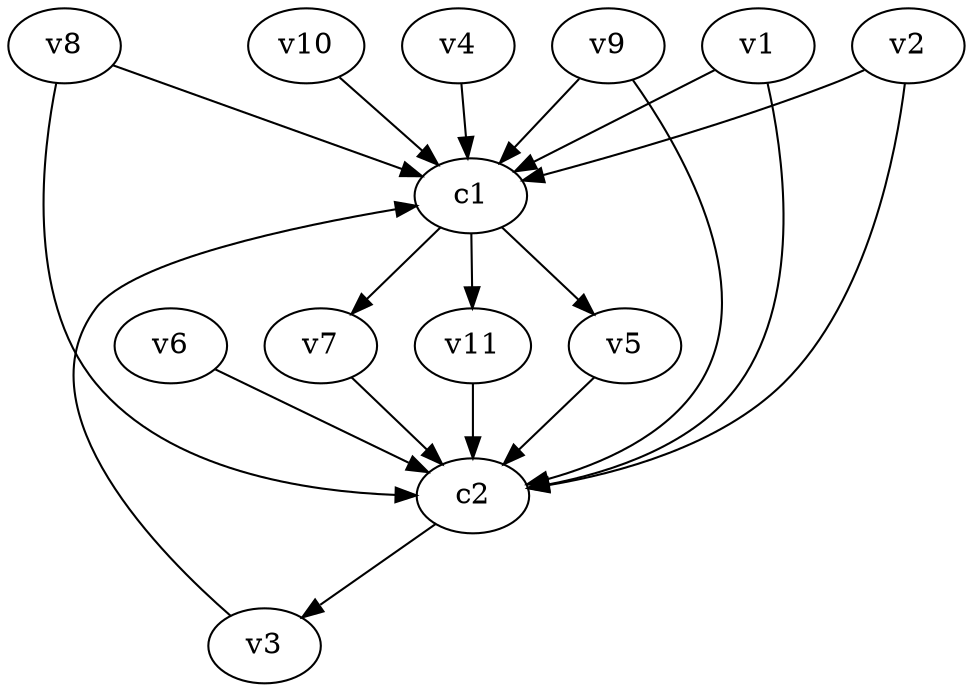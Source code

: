 strict digraph  {
c1;
c2;
v1;
v2;
v3;
v4;
v5;
v6;
v7;
v8;
v9;
v10;
v11;
c1 -> v7  [weight=1];
c1 -> v11  [weight=1];
c1 -> v5  [weight=1];
c2 -> v3  [weight=1];
v1 -> c2  [weight=1];
v1 -> c1  [weight=1];
v2 -> c1  [weight=1];
v2 -> c2  [weight=1];
v3 -> c1  [weight=1];
v4 -> c1  [weight=1];
v5 -> c2  [weight=1];
v6 -> c2  [weight=1];
v7 -> c2  [weight=1];
v8 -> c2  [weight=1];
v8 -> c1  [weight=1];
v9 -> c1  [weight=1];
v9 -> c2  [weight=1];
v10 -> c1  [weight=1];
v11 -> c2  [weight=1];
}
